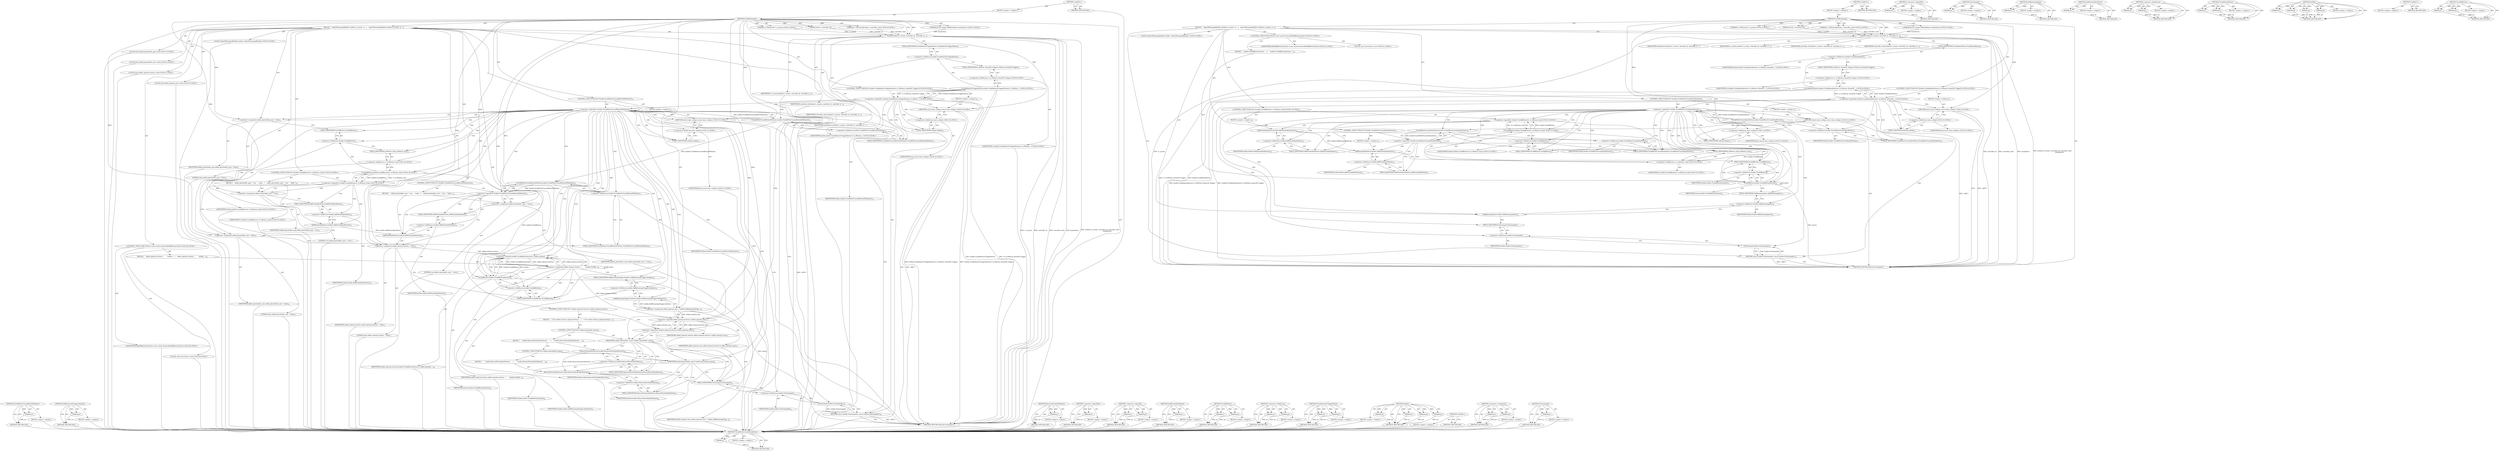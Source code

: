 digraph "GetGamepad" {
vulnerable_138 [label=<(METHOD,TryAddNextUnusedAxesButton)>];
vulnerable_139 [label=<(PARAM,p1)>];
vulnerable_140 [label=<(BLOCK,&lt;empty&gt;,&lt;empty&gt;)>];
vulnerable_141 [label=<(METHOD_RETURN,ANY)>];
vulnerable_6 [label=<(METHOD,&lt;global&gt;)<SUB>1</SUB>>];
vulnerable_7 [label=<(BLOCK,&lt;empty&gt;,&lt;empty&gt;)<SUB>1</SUB>>];
vulnerable_8 [label=<(METHOD,GetXRGamepad)<SUB>1</SUB>>];
vulnerable_9 [label="<(PARAM,vr::IVRSystem* vr_system)<SUB>2</SUB>>"];
vulnerable_10 [label=<(PARAM,uint32_t controller_id)<SUB>3</SUB>>];
vulnerable_11 [label="<(PARAM,vr::VRControllerState_t controller_state)<SUB>4</SUB>>"];
vulnerable_12 [label="<(PARAM,device::mojom::XRHandedness handedness)<SUB>5</SUB>>"];
vulnerable_13 [label=<(BLOCK,{
   OpenVRGamepadBuilder builder(vr_system, co...,{
   OpenVRGamepadBuilder builder(vr_system, co...)<SUB>5</SUB>>];
vulnerable_14 [label="<(LOCAL,OpenVRGamepadBuilder builder: OpenVRGamepadBuilder)<SUB>6</SUB>>"];
vulnerable_15 [label=<(builder,builder(vr_system, controller_id, controller_st...)<SUB>6</SUB>>];
vulnerable_16 [label=<(IDENTIFIER,vr_system,builder(vr_system, controller_id, controller_st...)<SUB>6</SUB>>];
vulnerable_17 [label=<(IDENTIFIER,controller_id,builder(vr_system, controller_id, controller_st...)<SUB>6</SUB>>];
vulnerable_18 [label=<(IDENTIFIER,controller_state,builder(vr_system, controller_id, controller_st...)<SUB>6</SUB>>];
vulnerable_19 [label=<(IDENTIFIER,handedness,builder(vr_system, controller_id, controller_st...)<SUB>7</SUB>>];
vulnerable_20 [label="<(CONTROL_STRUCTURE,IF,if (!builder.TryAddAxesButton(vr::k_EButton_SteamVR_Trigger)))<SUB>9</SUB>>"];
vulnerable_21 [label="<(&lt;operator&gt;.logicalNot,!builder.TryAddAxesButton(vr::k_EButton_SteamVR...)<SUB>9</SUB>>"];
vulnerable_22 [label="<(TryAddAxesButton,builder.TryAddAxesButton(vr::k_EButton_SteamVR_...)<SUB>9</SUB>>"];
vulnerable_23 [label=<(&lt;operator&gt;.fieldAccess,builder.TryAddAxesButton)<SUB>9</SUB>>];
vulnerable_24 [label="<(IDENTIFIER,builder,builder.TryAddAxesButton(vr::k_EButton_SteamVR_...)<SUB>9</SUB>>"];
vulnerable_25 [label=<(FIELD_IDENTIFIER,TryAddAxesButton,TryAddAxesButton)<SUB>9</SUB>>];
vulnerable_26 [label="<(&lt;operator&gt;.fieldAccess,vr::k_EButton_SteamVR_Trigger)<SUB>9</SUB>>"];
vulnerable_27 [label="<(IDENTIFIER,vr,builder.TryAddAxesButton(vr::k_EButton_SteamVR_...)<SUB>9</SUB>>"];
vulnerable_28 [label=<(FIELD_IDENTIFIER,k_EButton_SteamVR_Trigger,k_EButton_SteamVR_Trigger)<SUB>9</SUB>>];
vulnerable_29 [label=<(BLOCK,&lt;empty&gt;,&lt;empty&gt;)<SUB>10</SUB>>];
vulnerable_30 [label="<(RETURN,return base::nullopt;,return base::nullopt;)<SUB>10</SUB>>"];
vulnerable_31 [label="<(&lt;operator&gt;.fieldAccess,base::nullopt)<SUB>10</SUB>>"];
vulnerable_32 [label="<(IDENTIFIER,base,return base::nullopt;)<SUB>10</SUB>>"];
vulnerable_33 [label=<(FIELD_IDENTIFIER,nullopt,nullopt)<SUB>10</SUB>>];
vulnerable_34 [label=<(CONTROL_STRUCTURE,IF,if (!builder.TryAddNextUnusedAxesButton()))<SUB>12</SUB>>];
vulnerable_35 [label=<(&lt;operator&gt;.logicalNot,!builder.TryAddNextUnusedAxesButton())<SUB>12</SUB>>];
vulnerable_36 [label=<(TryAddNextUnusedAxesButton,builder.TryAddNextUnusedAxesButton())<SUB>12</SUB>>];
vulnerable_37 [label=<(&lt;operator&gt;.fieldAccess,builder.TryAddNextUnusedAxesButton)<SUB>12</SUB>>];
vulnerable_38 [label=<(IDENTIFIER,builder,builder.TryAddNextUnusedAxesButton())<SUB>12</SUB>>];
vulnerable_39 [label=<(FIELD_IDENTIFIER,TryAddNextUnusedAxesButton,TryAddNextUnusedAxesButton)<SUB>12</SUB>>];
vulnerable_40 [label=<(BLOCK,&lt;empty&gt;,&lt;empty&gt;)<SUB>13</SUB>>];
vulnerable_41 [label="<(RETURN,return base::nullopt;,return base::nullopt;)<SUB>13</SUB>>"];
vulnerable_42 [label="<(&lt;operator&gt;.fieldAccess,base::nullopt)<SUB>13</SUB>>"];
vulnerable_43 [label="<(IDENTIFIER,base,return base::nullopt;)<SUB>13</SUB>>"];
vulnerable_44 [label=<(FIELD_IDENTIFIER,nullopt,nullopt)<SUB>13</SUB>>];
vulnerable_45 [label="<(CONTROL_STRUCTURE,IF,if (!builder.TryAddButton(vr::k_EButton_Grip)))<SUB>15</SUB>>"];
vulnerable_46 [label="<(&lt;operator&gt;.logicalNot,!builder.TryAddButton(vr::k_EButton_Grip))<SUB>15</SUB>>"];
vulnerable_47 [label="<(TryAddButton,builder.TryAddButton(vr::k_EButton_Grip))<SUB>15</SUB>>"];
vulnerable_48 [label=<(&lt;operator&gt;.fieldAccess,builder.TryAddButton)<SUB>15</SUB>>];
vulnerable_49 [label="<(IDENTIFIER,builder,builder.TryAddButton(vr::k_EButton_Grip))<SUB>15</SUB>>"];
vulnerable_50 [label=<(FIELD_IDENTIFIER,TryAddButton,TryAddButton)<SUB>15</SUB>>];
vulnerable_51 [label="<(&lt;operator&gt;.fieldAccess,vr::k_EButton_Grip)<SUB>15</SUB>>"];
vulnerable_52 [label="<(IDENTIFIER,vr,builder.TryAddButton(vr::k_EButton_Grip))<SUB>15</SUB>>"];
vulnerable_53 [label=<(FIELD_IDENTIFIER,k_EButton_Grip,k_EButton_Grip)<SUB>15</SUB>>];
vulnerable_54 [label=<(BLOCK,&lt;empty&gt;,&lt;empty&gt;)<SUB>16</SUB>>];
vulnerable_55 [label=<(AddPlaceholderButton,builder.AddPlaceholderButton())<SUB>16</SUB>>];
vulnerable_56 [label=<(&lt;operator&gt;.fieldAccess,builder.AddPlaceholderButton)<SUB>16</SUB>>];
vulnerable_57 [label=<(IDENTIFIER,builder,builder.AddPlaceholderButton())<SUB>16</SUB>>];
vulnerable_58 [label=<(FIELD_IDENTIFIER,AddPlaceholderButton,AddPlaceholderButton)<SUB>16</SUB>>];
vulnerable_59 [label=<(CONTROL_STRUCTURE,IF,if (!builder.TryAddNextUnusedAxesButton()))<SUB>18</SUB>>];
vulnerable_60 [label=<(&lt;operator&gt;.logicalNot,!builder.TryAddNextUnusedAxesButton())<SUB>18</SUB>>];
vulnerable_61 [label=<(TryAddNextUnusedAxesButton,builder.TryAddNextUnusedAxesButton())<SUB>18</SUB>>];
vulnerable_62 [label=<(&lt;operator&gt;.fieldAccess,builder.TryAddNextUnusedAxesButton)<SUB>18</SUB>>];
vulnerable_63 [label=<(IDENTIFIER,builder,builder.TryAddNextUnusedAxesButton())<SUB>18</SUB>>];
vulnerable_64 [label=<(FIELD_IDENTIFIER,TryAddNextUnusedAxesButton,TryAddNextUnusedAxesButton)<SUB>18</SUB>>];
vulnerable_65 [label=<(BLOCK,&lt;empty&gt;,&lt;empty&gt;)<SUB>19</SUB>>];
vulnerable_66 [label=<(AddPlaceholderButton,builder.AddPlaceholderButton())<SUB>19</SUB>>];
vulnerable_67 [label=<(&lt;operator&gt;.fieldAccess,builder.AddPlaceholderButton)<SUB>19</SUB>>];
vulnerable_68 [label=<(IDENTIFIER,builder,builder.AddPlaceholderButton())<SUB>19</SUB>>];
vulnerable_69 [label=<(FIELD_IDENTIFIER,AddPlaceholderButton,AddPlaceholderButton)<SUB>19</SUB>>];
vulnerable_70 [label="<(CONTROL_STRUCTURE,FOR,for (const auto&amp; button:kWebXRButtonOrder))<SUB>21</SUB>>"];
vulnerable_71 [label="<(IDENTIFIER,kWebXRButtonOrder,for (const auto&amp; button:kWebXRButtonOrder))<SUB>21</SUB>>"];
vulnerable_72 [label="<(LOCAL,const auto button: auto)<SUB>21</SUB>>"];
vulnerable_73 [label=<(BLOCK,{
    builder.TryAddButton(button);
   },{
    builder.TryAddButton(button);
   })<SUB>21</SUB>>];
vulnerable_74 [label=<(TryAddButton,builder.TryAddButton(button))<SUB>22</SUB>>];
vulnerable_75 [label=<(&lt;operator&gt;.fieldAccess,builder.TryAddButton)<SUB>22</SUB>>];
vulnerable_76 [label=<(IDENTIFIER,builder,builder.TryAddButton(button))<SUB>22</SUB>>];
vulnerable_77 [label=<(FIELD_IDENTIFIER,TryAddButton,TryAddButton)<SUB>22</SUB>>];
vulnerable_78 [label=<(IDENTIFIER,button,builder.TryAddButton(button))<SUB>22</SUB>>];
vulnerable_79 [label=<(AddRemainingAxes,builder.AddRemainingAxes())<SUB>25</SUB>>];
vulnerable_80 [label=<(&lt;operator&gt;.fieldAccess,builder.AddRemainingAxes)<SUB>25</SUB>>];
vulnerable_81 [label=<(IDENTIFIER,builder,builder.AddRemainingAxes())<SUB>25</SUB>>];
vulnerable_82 [label=<(FIELD_IDENTIFIER,AddRemainingAxes,AddRemainingAxes)<SUB>25</SUB>>];
vulnerable_83 [label=<(RETURN,return builder.GetGamepad();,return builder.GetGamepad();)<SUB>27</SUB>>];
vulnerable_84 [label=<(GetGamepad,builder.GetGamepad())<SUB>27</SUB>>];
vulnerable_85 [label=<(&lt;operator&gt;.fieldAccess,builder.GetGamepad)<SUB>27</SUB>>];
vulnerable_86 [label=<(IDENTIFIER,builder,builder.GetGamepad())<SUB>27</SUB>>];
vulnerable_87 [label=<(FIELD_IDENTIFIER,GetGamepad,GetGamepad)<SUB>27</SUB>>];
vulnerable_88 [label=<(METHOD_RETURN,Optional&lt;Gamepad&gt;)<SUB>1</SUB>>];
vulnerable_90 [label=<(METHOD_RETURN,ANY)<SUB>1</SUB>>];
vulnerable_124 [label=<(METHOD,&lt;operator&gt;.logicalNot)>];
vulnerable_125 [label=<(PARAM,p1)>];
vulnerable_126 [label=<(BLOCK,&lt;empty&gt;,&lt;empty&gt;)>];
vulnerable_127 [label=<(METHOD_RETURN,ANY)>];
vulnerable_155 [label=<(METHOD,GetGamepad)>];
vulnerable_156 [label=<(PARAM,p1)>];
vulnerable_157 [label=<(BLOCK,&lt;empty&gt;,&lt;empty&gt;)>];
vulnerable_158 [label=<(METHOD_RETURN,ANY)>];
vulnerable_151 [label=<(METHOD,AddRemainingAxes)>];
vulnerable_152 [label=<(PARAM,p1)>];
vulnerable_153 [label=<(BLOCK,&lt;empty&gt;,&lt;empty&gt;)>];
vulnerable_154 [label=<(METHOD_RETURN,ANY)>];
vulnerable_147 [label=<(METHOD,AddPlaceholderButton)>];
vulnerable_148 [label=<(PARAM,p1)>];
vulnerable_149 [label=<(BLOCK,&lt;empty&gt;,&lt;empty&gt;)>];
vulnerable_150 [label=<(METHOD_RETURN,ANY)>];
vulnerable_133 [label=<(METHOD,&lt;operator&gt;.fieldAccess)>];
vulnerable_134 [label=<(PARAM,p1)>];
vulnerable_135 [label=<(PARAM,p2)>];
vulnerable_136 [label=<(BLOCK,&lt;empty&gt;,&lt;empty&gt;)>];
vulnerable_137 [label=<(METHOD_RETURN,ANY)>];
vulnerable_128 [label=<(METHOD,TryAddAxesButton)>];
vulnerable_129 [label=<(PARAM,p1)>];
vulnerable_130 [label=<(PARAM,p2)>];
vulnerable_131 [label=<(BLOCK,&lt;empty&gt;,&lt;empty&gt;)>];
vulnerable_132 [label=<(METHOD_RETURN,ANY)>];
vulnerable_117 [label=<(METHOD,builder)>];
vulnerable_118 [label=<(PARAM,p1)>];
vulnerable_119 [label=<(PARAM,p2)>];
vulnerable_120 [label=<(PARAM,p3)>];
vulnerable_121 [label=<(PARAM,p4)>];
vulnerable_122 [label=<(BLOCK,&lt;empty&gt;,&lt;empty&gt;)>];
vulnerable_123 [label=<(METHOD_RETURN,ANY)>];
vulnerable_111 [label=<(METHOD,&lt;global&gt;)<SUB>1</SUB>>];
vulnerable_112 [label=<(BLOCK,&lt;empty&gt;,&lt;empty&gt;)>];
vulnerable_113 [label=<(METHOD_RETURN,ANY)>];
vulnerable_142 [label=<(METHOD,TryAddButton)>];
vulnerable_143 [label=<(PARAM,p1)>];
vulnerable_144 [label=<(PARAM,p2)>];
vulnerable_145 [label=<(BLOCK,&lt;empty&gt;,&lt;empty&gt;)>];
vulnerable_146 [label=<(METHOD_RETURN,ANY)>];
fixed_185 [label=<(METHOD,TryAddNextUnusedButtonWithAxes)>];
fixed_186 [label=<(PARAM,p1)>];
fixed_187 [label=<(BLOCK,&lt;empty&gt;,&lt;empty&gt;)>];
fixed_188 [label=<(METHOD_RETURN,ANY)>];
fixed_208 [label=<(METHOD,AddRemainingTriggersAndAxes)>];
fixed_209 [label=<(PARAM,p1)>];
fixed_210 [label=<(BLOCK,&lt;empty&gt;,&lt;empty&gt;)>];
fixed_211 [label=<(METHOD_RETURN,ANY)>];
fixed_6 [label=<(METHOD,&lt;global&gt;)<SUB>1</SUB>>];
fixed_7 [label=<(BLOCK,&lt;empty&gt;,&lt;empty&gt;)<SUB>1</SUB>>];
fixed_8 [label=<(METHOD,GetXRGamepad)<SUB>1</SUB>>];
fixed_9 [label="<(PARAM,vr::IVRSystem* vr_system)<SUB>2</SUB>>"];
fixed_10 [label=<(PARAM,uint32_t controller_id)<SUB>3</SUB>>];
fixed_11 [label="<(PARAM,vr::VRControllerState_t controller_state)<SUB>4</SUB>>"];
fixed_12 [label="<(PARAM,device::mojom::XRHandedness handedness)<SUB>5</SUB>>"];
fixed_13 [label=<(BLOCK,{
   OpenVRGamepadBuilder builder(vr_system, co...,{
   OpenVRGamepadBuilder builder(vr_system, co...)<SUB>5</SUB>>];
fixed_14 [label="<(LOCAL,OpenVRGamepadBuilder builder: OpenVRGamepadBuilder)<SUB>6</SUB>>"];
fixed_15 [label=<(builder,builder(vr_system, controller_id, controller_st...)<SUB>6</SUB>>];
fixed_16 [label=<(IDENTIFIER,vr_system,builder(vr_system, controller_id, controller_st...)<SUB>6</SUB>>];
fixed_17 [label=<(IDENTIFIER,controller_id,builder(vr_system, controller_id, controller_st...)<SUB>6</SUB>>];
fixed_18 [label=<(IDENTIFIER,controller_state,builder(vr_system, controller_id, controller_st...)<SUB>6</SUB>>];
fixed_19 [label=<(IDENTIFIER,handedness,builder(vr_system, controller_id, controller_st...)<SUB>7</SUB>>];
fixed_20 [label="<(CONTROL_STRUCTURE,IF,if (!builder.TryAddAxesOrTriggerButton(vr::k_EButton_SteamVR_Trigger)))<SUB>9</SUB>>"];
fixed_21 [label="<(&lt;operator&gt;.logicalNot,!builder.TryAddAxesOrTriggerButton(vr::k_EButto...)<SUB>9</SUB>>"];
fixed_22 [label="<(TryAddAxesOrTriggerButton,builder.TryAddAxesOrTriggerButton(vr::k_EButton...)<SUB>9</SUB>>"];
fixed_23 [label=<(&lt;operator&gt;.fieldAccess,builder.TryAddAxesOrTriggerButton)<SUB>9</SUB>>];
fixed_24 [label="<(IDENTIFIER,builder,builder.TryAddAxesOrTriggerButton(vr::k_EButton...)<SUB>9</SUB>>"];
fixed_25 [label=<(FIELD_IDENTIFIER,TryAddAxesOrTriggerButton,TryAddAxesOrTriggerButton)<SUB>9</SUB>>];
fixed_26 [label="<(&lt;operator&gt;.fieldAccess,vr::k_EButton_SteamVR_Trigger)<SUB>9</SUB>>"];
fixed_27 [label="<(IDENTIFIER,vr,builder.TryAddAxesOrTriggerButton(vr::k_EButton...)<SUB>9</SUB>>"];
fixed_28 [label=<(FIELD_IDENTIFIER,k_EButton_SteamVR_Trigger,k_EButton_SteamVR_Trigger)<SUB>9</SUB>>];
fixed_29 [label=<(BLOCK,&lt;empty&gt;,&lt;empty&gt;)<SUB>10</SUB>>];
fixed_30 [label="<(RETURN,return base::nullopt;,return base::nullopt;)<SUB>10</SUB>>"];
fixed_31 [label="<(&lt;operator&gt;.fieldAccess,base::nullopt)<SUB>10</SUB>>"];
fixed_32 [label="<(IDENTIFIER,base,return base::nullopt;)<SUB>10</SUB>>"];
fixed_33 [label=<(FIELD_IDENTIFIER,nullopt,nullopt)<SUB>10</SUB>>];
fixed_34 [label=<(CONTROL_STRUCTURE,IF,if (!builder.TryAddNextUnusedButtonWithAxes()))<SUB>12</SUB>>];
fixed_35 [label=<(&lt;operator&gt;.logicalNot,!builder.TryAddNextUnusedButtonWithAxes())<SUB>12</SUB>>];
fixed_36 [label=<(TryAddNextUnusedButtonWithAxes,builder.TryAddNextUnusedButtonWithAxes())<SUB>12</SUB>>];
fixed_37 [label=<(&lt;operator&gt;.fieldAccess,builder.TryAddNextUnusedButtonWithAxes)<SUB>12</SUB>>];
fixed_38 [label=<(IDENTIFIER,builder,builder.TryAddNextUnusedButtonWithAxes())<SUB>12</SUB>>];
fixed_39 [label=<(FIELD_IDENTIFIER,TryAddNextUnusedButtonWithAxes,TryAddNextUnusedButtonWithAxes)<SUB>12</SUB>>];
fixed_40 [label=<(BLOCK,&lt;empty&gt;,&lt;empty&gt;)<SUB>13</SUB>>];
fixed_41 [label="<(RETURN,return base::nullopt;,return base::nullopt;)<SUB>13</SUB>>"];
fixed_42 [label="<(&lt;operator&gt;.fieldAccess,base::nullopt)<SUB>13</SUB>>"];
fixed_43 [label="<(IDENTIFIER,base,return base::nullopt;)<SUB>13</SUB>>"];
fixed_44 [label=<(FIELD_IDENTIFIER,nullopt,nullopt)<SUB>13</SUB>>];
fixed_45 [label="<(LOCAL,bool added_placeholder_grip: bool)<SUB>15</SUB>>"];
fixed_46 [label=<(&lt;operator&gt;.assignment,added_placeholder_grip = false)<SUB>15</SUB>>];
fixed_47 [label=<(IDENTIFIER,added_placeholder_grip,added_placeholder_grip = false)<SUB>15</SUB>>];
fixed_48 [label=<(LITERAL,false,added_placeholder_grip = false)<SUB>15</SUB>>];
fixed_49 [label="<(CONTROL_STRUCTURE,IF,if (!builder.TryAddButton(vr::k_EButton_Grip)))<SUB>16</SUB>>"];
fixed_50 [label="<(&lt;operator&gt;.logicalNot,!builder.TryAddButton(vr::k_EButton_Grip))<SUB>16</SUB>>"];
fixed_51 [label="<(TryAddButton,builder.TryAddButton(vr::k_EButton_Grip))<SUB>16</SUB>>"];
fixed_52 [label=<(&lt;operator&gt;.fieldAccess,builder.TryAddButton)<SUB>16</SUB>>];
fixed_53 [label="<(IDENTIFIER,builder,builder.TryAddButton(vr::k_EButton_Grip))<SUB>16</SUB>>"];
fixed_54 [label=<(FIELD_IDENTIFIER,TryAddButton,TryAddButton)<SUB>16</SUB>>];
fixed_55 [label="<(&lt;operator&gt;.fieldAccess,vr::k_EButton_Grip)<SUB>16</SUB>>"];
fixed_56 [label="<(IDENTIFIER,vr,builder.TryAddButton(vr::k_EButton_Grip))<SUB>16</SUB>>"];
fixed_57 [label=<(FIELD_IDENTIFIER,k_EButton_Grip,k_EButton_Grip)<SUB>16</SUB>>];
fixed_58 [label=<(BLOCK,{
    added_placeholder_grip = true;
     build...,{
    added_placeholder_grip = true;
     build...)<SUB>16</SUB>>];
fixed_59 [label=<(&lt;operator&gt;.assignment,added_placeholder_grip = true)<SUB>17</SUB>>];
fixed_60 [label=<(IDENTIFIER,added_placeholder_grip,added_placeholder_grip = true)<SUB>17</SUB>>];
fixed_61 [label=<(LITERAL,true,added_placeholder_grip = true)<SUB>17</SUB>>];
fixed_62 [label=<(AddPlaceholderButton,builder.AddPlaceholderButton())<SUB>18</SUB>>];
fixed_63 [label=<(&lt;operator&gt;.fieldAccess,builder.AddPlaceholderButton)<SUB>18</SUB>>];
fixed_64 [label=<(IDENTIFIER,builder,builder.AddPlaceholderButton())<SUB>18</SUB>>];
fixed_65 [label=<(FIELD_IDENTIFIER,AddPlaceholderButton,AddPlaceholderButton)<SUB>18</SUB>>];
fixed_66 [label="<(LOCAL,bool added_placeholder_axes: bool)<SUB>21</SUB>>"];
fixed_67 [label=<(&lt;operator&gt;.assignment,added_placeholder_axes = false)<SUB>21</SUB>>];
fixed_68 [label=<(IDENTIFIER,added_placeholder_axes,added_placeholder_axes = false)<SUB>21</SUB>>];
fixed_69 [label=<(LITERAL,false,added_placeholder_axes = false)<SUB>21</SUB>>];
fixed_70 [label=<(CONTROL_STRUCTURE,IF,if (!builder.TryAddNextUnusedButtonWithAxes()))<SUB>22</SUB>>];
fixed_71 [label=<(&lt;operator&gt;.logicalNot,!builder.TryAddNextUnusedButtonWithAxes())<SUB>22</SUB>>];
fixed_72 [label=<(TryAddNextUnusedButtonWithAxes,builder.TryAddNextUnusedButtonWithAxes())<SUB>22</SUB>>];
fixed_73 [label=<(&lt;operator&gt;.fieldAccess,builder.TryAddNextUnusedButtonWithAxes)<SUB>22</SUB>>];
fixed_74 [label=<(IDENTIFIER,builder,builder.TryAddNextUnusedButtonWithAxes())<SUB>22</SUB>>];
fixed_75 [label=<(FIELD_IDENTIFIER,TryAddNextUnusedButtonWithAxes,TryAddNextUnusedButtonWithAxes)<SUB>22</SUB>>];
fixed_76 [label=<(BLOCK,{
    added_placeholder_axes = true;
     build...,{
    added_placeholder_axes = true;
     build...)<SUB>22</SUB>>];
fixed_77 [label=<(&lt;operator&gt;.assignment,added_placeholder_axes = true)<SUB>23</SUB>>];
fixed_78 [label=<(IDENTIFIER,added_placeholder_axes,added_placeholder_axes = true)<SUB>23</SUB>>];
fixed_79 [label=<(LITERAL,true,added_placeholder_axes = true)<SUB>23</SUB>>];
fixed_80 [label=<(AddPlaceholderButton,builder.AddPlaceholderButton())<SUB>24</SUB>>];
fixed_81 [label=<(&lt;operator&gt;.fieldAccess,builder.AddPlaceholderButton)<SUB>24</SUB>>];
fixed_82 [label=<(IDENTIFIER,builder,builder.AddPlaceholderButton())<SUB>24</SUB>>];
fixed_83 [label=<(FIELD_IDENTIFIER,AddPlaceholderButton,AddPlaceholderButton)<SUB>24</SUB>>];
fixed_84 [label="<(LOCAL,bool added_optional_buttons: bool)<SUB>27</SUB>>"];
fixed_85 [label=<(&lt;operator&gt;.assignment,added_optional_buttons = false)<SUB>27</SUB>>];
fixed_86 [label=<(IDENTIFIER,added_optional_buttons,added_optional_buttons = false)<SUB>27</SUB>>];
fixed_87 [label=<(LITERAL,false,added_optional_buttons = false)<SUB>27</SUB>>];
fixed_88 [label="<(CONTROL_STRUCTURE,FOR,for (const auto&amp; button:kWebXRButtonOrder))<SUB>28</SUB>>"];
fixed_89 [label="<(IDENTIFIER,kWebXRButtonOrder,for (const auto&amp; button:kWebXRButtonOrder))<SUB>28</SUB>>"];
fixed_90 [label="<(LOCAL,const auto button: auto)<SUB>28</SUB>>"];
fixed_91 [label=<(BLOCK,{
    added_optional_buttons =
        builder....,{
    added_optional_buttons =
        builder....)<SUB>28</SUB>>];
fixed_92 [label=<(&lt;operator&gt;.assignment,added_optional_buttons =
        builder.TryAdd...)<SUB>29</SUB>>];
fixed_93 [label=<(IDENTIFIER,added_optional_buttons,added_optional_buttons =
        builder.TryAdd...)<SUB>29</SUB>>];
fixed_94 [label=<(&lt;operator&gt;.logicalOr,builder.TryAddButton(button) || added_optional_...)<SUB>30</SUB>>];
fixed_95 [label=<(TryAddButton,builder.TryAddButton(button))<SUB>30</SUB>>];
fixed_96 [label=<(&lt;operator&gt;.fieldAccess,builder.TryAddButton)<SUB>30</SUB>>];
fixed_97 [label=<(IDENTIFIER,builder,builder.TryAddButton(button))<SUB>30</SUB>>];
fixed_98 [label=<(FIELD_IDENTIFIER,TryAddButton,TryAddButton)<SUB>30</SUB>>];
fixed_99 [label=<(IDENTIFIER,button,builder.TryAddButton(button))<SUB>30</SUB>>];
fixed_100 [label=<(IDENTIFIER,added_optional_buttons,builder.TryAddButton(button) || added_optional_...)<SUB>30</SUB>>];
fixed_101 [label="<(LOCAL,bool added_optional_axes: bool)<SUB>33</SUB>>"];
fixed_102 [label=<(&lt;operator&gt;.assignment,added_optional_axes = builder.AddRemainingTrigg...)<SUB>33</SUB>>];
fixed_103 [label=<(IDENTIFIER,added_optional_axes,added_optional_axes = builder.AddRemainingTrigg...)<SUB>33</SUB>>];
fixed_104 [label=<(AddRemainingTriggersAndAxes,builder.AddRemainingTriggersAndAxes())<SUB>33</SUB>>];
fixed_105 [label=<(&lt;operator&gt;.fieldAccess,builder.AddRemainingTriggersAndAxes)<SUB>33</SUB>>];
fixed_106 [label=<(IDENTIFIER,builder,builder.AddRemainingTriggersAndAxes())<SUB>33</SUB>>];
fixed_107 [label=<(FIELD_IDENTIFIER,AddRemainingTriggersAndAxes,AddRemainingTriggersAndAxes)<SUB>33</SUB>>];
fixed_108 [label=<(CONTROL_STRUCTURE,IF,if (!(added_optional_buttons || added_optional_axes)))<SUB>37</SUB>>];
fixed_109 [label=<(&lt;operator&gt;.logicalNot,!(added_optional_buttons || added_optional_axes))<SUB>37</SUB>>];
fixed_110 [label=<(&lt;operator&gt;.logicalOr,added_optional_buttons || added_optional_axes)<SUB>37</SUB>>];
fixed_111 [label=<(IDENTIFIER,added_optional_buttons,added_optional_buttons || added_optional_axes)<SUB>37</SUB>>];
fixed_112 [label=<(IDENTIFIER,added_optional_axes,added_optional_buttons || added_optional_axes)<SUB>37</SUB>>];
fixed_113 [label=<(BLOCK,{
    // If we didn't add any optional buttons,...,{
    // If we didn't add any optional buttons,...)<SUB>37</SUB>>];
fixed_114 [label=<(CONTROL_STRUCTURE,IF,if (added_placeholder_axes))<SUB>43</SUB>>];
fixed_115 [label=<(IDENTIFIER,added_placeholder_axes,if (added_placeholder_axes))<SUB>43</SUB>>];
fixed_116 [label=<(BLOCK,{
      builder.RemovePlaceholderButton();

   ...,{
      builder.RemovePlaceholderButton();

   ...)<SUB>43</SUB>>];
fixed_117 [label=<(RemovePlaceholderButton,builder.RemovePlaceholderButton())<SUB>44</SUB>>];
fixed_118 [label=<(&lt;operator&gt;.fieldAccess,builder.RemovePlaceholderButton)<SUB>44</SUB>>];
fixed_119 [label=<(IDENTIFIER,builder,builder.RemovePlaceholderButton())<SUB>44</SUB>>];
fixed_120 [label=<(FIELD_IDENTIFIER,RemovePlaceholderButton,RemovePlaceholderButton)<SUB>44</SUB>>];
fixed_121 [label=<(CONTROL_STRUCTURE,IF,if (added_placeholder_grip))<SUB>48</SUB>>];
fixed_122 [label=<(IDENTIFIER,added_placeholder_grip,if (added_placeholder_grip))<SUB>48</SUB>>];
fixed_123 [label=<(BLOCK,{
        builder.RemovePlaceholderButton();
  ...,{
        builder.RemovePlaceholderButton();
  ...)<SUB>48</SUB>>];
fixed_124 [label=<(RemovePlaceholderButton,builder.RemovePlaceholderButton())<SUB>49</SUB>>];
fixed_125 [label=<(&lt;operator&gt;.fieldAccess,builder.RemovePlaceholderButton)<SUB>49</SUB>>];
fixed_126 [label=<(IDENTIFIER,builder,builder.RemovePlaceholderButton())<SUB>49</SUB>>];
fixed_127 [label=<(FIELD_IDENTIFIER,RemovePlaceholderButton,RemovePlaceholderButton)<SUB>49</SUB>>];
fixed_128 [label=<(RETURN,return builder.GetGamepad();,return builder.GetGamepad();)<SUB>54</SUB>>];
fixed_129 [label=<(GetGamepad,builder.GetGamepad())<SUB>54</SUB>>];
fixed_130 [label=<(&lt;operator&gt;.fieldAccess,builder.GetGamepad)<SUB>54</SUB>>];
fixed_131 [label=<(IDENTIFIER,builder,builder.GetGamepad())<SUB>54</SUB>>];
fixed_132 [label=<(FIELD_IDENTIFIER,GetGamepad,GetGamepad)<SUB>54</SUB>>];
fixed_133 [label=<(METHOD_RETURN,Optional&lt;Gamepad&gt;)<SUB>1</SUB>>];
fixed_135 [label=<(METHOD_RETURN,ANY)<SUB>1</SUB>>];
fixed_212 [label=<(METHOD,RemovePlaceholderButton)>];
fixed_213 [label=<(PARAM,p1)>];
fixed_214 [label=<(BLOCK,&lt;empty&gt;,&lt;empty&gt;)>];
fixed_215 [label=<(METHOD_RETURN,ANY)>];
fixed_171 [label=<(METHOD,&lt;operator&gt;.logicalNot)>];
fixed_172 [label=<(PARAM,p1)>];
fixed_173 [label=<(BLOCK,&lt;empty&gt;,&lt;empty&gt;)>];
fixed_174 [label=<(METHOD_RETURN,ANY)>];
fixed_203 [label=<(METHOD,&lt;operator&gt;.logicalOr)>];
fixed_204 [label=<(PARAM,p1)>];
fixed_205 [label=<(PARAM,p2)>];
fixed_206 [label=<(BLOCK,&lt;empty&gt;,&lt;empty&gt;)>];
fixed_207 [label=<(METHOD_RETURN,ANY)>];
fixed_199 [label=<(METHOD,AddPlaceholderButton)>];
fixed_200 [label=<(PARAM,p1)>];
fixed_201 [label=<(BLOCK,&lt;empty&gt;,&lt;empty&gt;)>];
fixed_202 [label=<(METHOD_RETURN,ANY)>];
fixed_194 [label=<(METHOD,TryAddButton)>];
fixed_195 [label=<(PARAM,p1)>];
fixed_196 [label=<(PARAM,p2)>];
fixed_197 [label=<(BLOCK,&lt;empty&gt;,&lt;empty&gt;)>];
fixed_198 [label=<(METHOD_RETURN,ANY)>];
fixed_180 [label=<(METHOD,&lt;operator&gt;.fieldAccess)>];
fixed_181 [label=<(PARAM,p1)>];
fixed_182 [label=<(PARAM,p2)>];
fixed_183 [label=<(BLOCK,&lt;empty&gt;,&lt;empty&gt;)>];
fixed_184 [label=<(METHOD_RETURN,ANY)>];
fixed_175 [label=<(METHOD,TryAddAxesOrTriggerButton)>];
fixed_176 [label=<(PARAM,p1)>];
fixed_177 [label=<(PARAM,p2)>];
fixed_178 [label=<(BLOCK,&lt;empty&gt;,&lt;empty&gt;)>];
fixed_179 [label=<(METHOD_RETURN,ANY)>];
fixed_164 [label=<(METHOD,builder)>];
fixed_165 [label=<(PARAM,p1)>];
fixed_166 [label=<(PARAM,p2)>];
fixed_167 [label=<(PARAM,p3)>];
fixed_168 [label=<(PARAM,p4)>];
fixed_169 [label=<(BLOCK,&lt;empty&gt;,&lt;empty&gt;)>];
fixed_170 [label=<(METHOD_RETURN,ANY)>];
fixed_158 [label=<(METHOD,&lt;global&gt;)<SUB>1</SUB>>];
fixed_159 [label=<(BLOCK,&lt;empty&gt;,&lt;empty&gt;)>];
fixed_160 [label=<(METHOD_RETURN,ANY)>];
fixed_189 [label=<(METHOD,&lt;operator&gt;.assignment)>];
fixed_190 [label=<(PARAM,p1)>];
fixed_191 [label=<(PARAM,p2)>];
fixed_192 [label=<(BLOCK,&lt;empty&gt;,&lt;empty&gt;)>];
fixed_193 [label=<(METHOD_RETURN,ANY)>];
fixed_216 [label=<(METHOD,GetGamepad)>];
fixed_217 [label=<(PARAM,p1)>];
fixed_218 [label=<(BLOCK,&lt;empty&gt;,&lt;empty&gt;)>];
fixed_219 [label=<(METHOD_RETURN,ANY)>];
vulnerable_138 -> vulnerable_139  [key=0, label="AST: "];
vulnerable_138 -> vulnerable_139  [key=1, label="DDG: "];
vulnerable_138 -> vulnerable_140  [key=0, label="AST: "];
vulnerable_138 -> vulnerable_141  [key=0, label="AST: "];
vulnerable_138 -> vulnerable_141  [key=1, label="CFG: "];
vulnerable_139 -> vulnerable_141  [key=0, label="DDG: p1"];
vulnerable_6 -> vulnerable_7  [key=0, label="AST: "];
vulnerable_6 -> vulnerable_90  [key=0, label="AST: "];
vulnerable_6 -> vulnerable_90  [key=1, label="CFG: "];
vulnerable_7 -> vulnerable_8  [key=0, label="AST: "];
vulnerable_8 -> vulnerable_9  [key=0, label="AST: "];
vulnerable_8 -> vulnerable_9  [key=1, label="DDG: "];
vulnerable_8 -> vulnerable_10  [key=0, label="AST: "];
vulnerable_8 -> vulnerable_10  [key=1, label="DDG: "];
vulnerable_8 -> vulnerable_11  [key=0, label="AST: "];
vulnerable_8 -> vulnerable_11  [key=1, label="DDG: "];
vulnerable_8 -> vulnerable_12  [key=0, label="AST: "];
vulnerable_8 -> vulnerable_12  [key=1, label="DDG: "];
vulnerable_8 -> vulnerable_13  [key=0, label="AST: "];
vulnerable_8 -> vulnerable_88  [key=0, label="AST: "];
vulnerable_8 -> vulnerable_15  [key=0, label="CFG: "];
vulnerable_8 -> vulnerable_15  [key=1, label="DDG: "];
vulnerable_8 -> vulnerable_30  [key=0, label="DDG: "];
vulnerable_8 -> vulnerable_41  [key=0, label="DDG: "];
vulnerable_8 -> vulnerable_74  [key=0, label="DDG: "];
vulnerable_9 -> vulnerable_15  [key=0, label="DDG: vr_system"];
vulnerable_10 -> vulnerable_15  [key=0, label="DDG: controller_id"];
vulnerable_11 -> vulnerable_15  [key=0, label="DDG: controller_state"];
vulnerable_12 -> vulnerable_15  [key=0, label="DDG: handedness"];
vulnerable_13 -> vulnerable_14  [key=0, label="AST: "];
vulnerable_13 -> vulnerable_15  [key=0, label="AST: "];
vulnerable_13 -> vulnerable_20  [key=0, label="AST: "];
vulnerable_13 -> vulnerable_34  [key=0, label="AST: "];
vulnerable_13 -> vulnerable_45  [key=0, label="AST: "];
vulnerable_13 -> vulnerable_59  [key=0, label="AST: "];
vulnerable_13 -> vulnerable_70  [key=0, label="AST: "];
vulnerable_13 -> vulnerable_79  [key=0, label="AST: "];
vulnerable_13 -> vulnerable_83  [key=0, label="AST: "];
vulnerable_15 -> vulnerable_16  [key=0, label="AST: "];
vulnerable_15 -> vulnerable_17  [key=0, label="AST: "];
vulnerable_15 -> vulnerable_18  [key=0, label="AST: "];
vulnerable_15 -> vulnerable_19  [key=0, label="AST: "];
vulnerable_15 -> vulnerable_25  [key=0, label="CFG: "];
vulnerable_15 -> vulnerable_88  [key=0, label="DDG: vr_system"];
vulnerable_15 -> vulnerable_88  [key=1, label="DDG: controller_id"];
vulnerable_15 -> vulnerable_88  [key=2, label="DDG: controller_state"];
vulnerable_15 -> vulnerable_88  [key=3, label="DDG: handedness"];
vulnerable_15 -> vulnerable_88  [key=4, label="DDG: builder(vr_system, controller_id, controller_state,
                                handedness)"];
vulnerable_20 -> vulnerable_21  [key=0, label="AST: "];
vulnerable_20 -> vulnerable_29  [key=0, label="AST: "];
vulnerable_21 -> vulnerable_22  [key=0, label="AST: "];
vulnerable_21 -> vulnerable_33  [key=0, label="CFG: "];
vulnerable_21 -> vulnerable_33  [key=1, label="CDG: "];
vulnerable_21 -> vulnerable_39  [key=0, label="CFG: "];
vulnerable_21 -> vulnerable_39  [key=1, label="CDG: "];
vulnerable_21 -> vulnerable_88  [key=0, label="DDG: builder.TryAddAxesButton(vr::k_EButton_SteamVR_Trigger)"];
vulnerable_21 -> vulnerable_88  [key=1, label="DDG: !builder.TryAddAxesButton(vr::k_EButton_SteamVR_Trigger)"];
vulnerable_21 -> vulnerable_30  [key=0, label="CDG: "];
vulnerable_21 -> vulnerable_37  [key=0, label="CDG: "];
vulnerable_21 -> vulnerable_35  [key=0, label="CDG: "];
vulnerable_21 -> vulnerable_36  [key=0, label="CDG: "];
vulnerable_21 -> vulnerable_31  [key=0, label="CDG: "];
vulnerable_22 -> vulnerable_23  [key=0, label="AST: "];
vulnerable_22 -> vulnerable_26  [key=0, label="AST: "];
vulnerable_22 -> vulnerable_21  [key=0, label="CFG: "];
vulnerable_22 -> vulnerable_21  [key=1, label="DDG: builder.TryAddAxesButton"];
vulnerable_22 -> vulnerable_21  [key=2, label="DDG: vr::k_EButton_SteamVR_Trigger"];
vulnerable_22 -> vulnerable_88  [key=0, label="DDG: builder.TryAddAxesButton"];
vulnerable_22 -> vulnerable_88  [key=1, label="DDG: vr::k_EButton_SteamVR_Trigger"];
vulnerable_23 -> vulnerable_24  [key=0, label="AST: "];
vulnerable_23 -> vulnerable_25  [key=0, label="AST: "];
vulnerable_23 -> vulnerable_28  [key=0, label="CFG: "];
vulnerable_25 -> vulnerable_23  [key=0, label="CFG: "];
vulnerable_26 -> vulnerable_27  [key=0, label="AST: "];
vulnerable_26 -> vulnerable_28  [key=0, label="AST: "];
vulnerable_26 -> vulnerable_22  [key=0, label="CFG: "];
vulnerable_28 -> vulnerable_26  [key=0, label="CFG: "];
vulnerable_29 -> vulnerable_30  [key=0, label="AST: "];
vulnerable_30 -> vulnerable_31  [key=0, label="AST: "];
vulnerable_30 -> vulnerable_88  [key=0, label="CFG: "];
vulnerable_30 -> vulnerable_88  [key=1, label="DDG: &lt;RET&gt;"];
vulnerable_31 -> vulnerable_32  [key=0, label="AST: "];
vulnerable_31 -> vulnerable_33  [key=0, label="AST: "];
vulnerable_31 -> vulnerable_30  [key=0, label="CFG: "];
vulnerable_33 -> vulnerable_31  [key=0, label="CFG: "];
vulnerable_34 -> vulnerable_35  [key=0, label="AST: "];
vulnerable_34 -> vulnerable_40  [key=0, label="AST: "];
vulnerable_35 -> vulnerable_36  [key=0, label="AST: "];
vulnerable_35 -> vulnerable_44  [key=0, label="CFG: "];
vulnerable_35 -> vulnerable_44  [key=1, label="CDG: "];
vulnerable_35 -> vulnerable_50  [key=0, label="CFG: "];
vulnerable_35 -> vulnerable_50  [key=1, label="CDG: "];
vulnerable_35 -> vulnerable_47  [key=0, label="CDG: "];
vulnerable_35 -> vulnerable_48  [key=0, label="CDG: "];
vulnerable_35 -> vulnerable_60  [key=0, label="CDG: "];
vulnerable_35 -> vulnerable_77  [key=0, label="CDG: "];
vulnerable_35 -> vulnerable_64  [key=0, label="CDG: "];
vulnerable_35 -> vulnerable_42  [key=0, label="CDG: "];
vulnerable_35 -> vulnerable_51  [key=0, label="CDG: "];
vulnerable_35 -> vulnerable_75  [key=0, label="CDG: "];
vulnerable_35 -> vulnerable_46  [key=0, label="CDG: "];
vulnerable_35 -> vulnerable_84  [key=0, label="CDG: "];
vulnerable_35 -> vulnerable_85  [key=0, label="CDG: "];
vulnerable_35 -> vulnerable_74  [key=0, label="CDG: "];
vulnerable_35 -> vulnerable_87  [key=0, label="CDG: "];
vulnerable_35 -> vulnerable_82  [key=0, label="CDG: "];
vulnerable_35 -> vulnerable_79  [key=0, label="CDG: "];
vulnerable_35 -> vulnerable_80  [key=0, label="CDG: "];
vulnerable_35 -> vulnerable_61  [key=0, label="CDG: "];
vulnerable_35 -> vulnerable_83  [key=0, label="CDG: "];
vulnerable_35 -> vulnerable_53  [key=0, label="CDG: "];
vulnerable_35 -> vulnerable_41  [key=0, label="CDG: "];
vulnerable_35 -> vulnerable_62  [key=0, label="CDG: "];
vulnerable_36 -> vulnerable_37  [key=0, label="AST: "];
vulnerable_36 -> vulnerable_35  [key=0, label="CFG: "];
vulnerable_36 -> vulnerable_35  [key=1, label="DDG: builder.TryAddNextUnusedAxesButton"];
vulnerable_36 -> vulnerable_61  [key=0, label="DDG: builder.TryAddNextUnusedAxesButton"];
vulnerable_37 -> vulnerable_38  [key=0, label="AST: "];
vulnerable_37 -> vulnerable_39  [key=0, label="AST: "];
vulnerable_37 -> vulnerable_36  [key=0, label="CFG: "];
vulnerable_39 -> vulnerable_37  [key=0, label="CFG: "];
vulnerable_40 -> vulnerable_41  [key=0, label="AST: "];
vulnerable_41 -> vulnerable_42  [key=0, label="AST: "];
vulnerable_41 -> vulnerable_88  [key=0, label="CFG: "];
vulnerable_41 -> vulnerable_88  [key=1, label="DDG: &lt;RET&gt;"];
vulnerable_42 -> vulnerable_43  [key=0, label="AST: "];
vulnerable_42 -> vulnerable_44  [key=0, label="AST: "];
vulnerable_42 -> vulnerable_41  [key=0, label="CFG: "];
vulnerable_44 -> vulnerable_42  [key=0, label="CFG: "];
vulnerable_45 -> vulnerable_46  [key=0, label="AST: "];
vulnerable_45 -> vulnerable_54  [key=0, label="AST: "];
vulnerable_46 -> vulnerable_47  [key=0, label="AST: "];
vulnerable_46 -> vulnerable_58  [key=0, label="CFG: "];
vulnerable_46 -> vulnerable_58  [key=1, label="CDG: "];
vulnerable_46 -> vulnerable_64  [key=0, label="CFG: "];
vulnerable_46 -> vulnerable_56  [key=0, label="CDG: "];
vulnerable_46 -> vulnerable_55  [key=0, label="CDG: "];
vulnerable_47 -> vulnerable_48  [key=0, label="AST: "];
vulnerable_47 -> vulnerable_51  [key=0, label="AST: "];
vulnerable_47 -> vulnerable_46  [key=0, label="CFG: "];
vulnerable_47 -> vulnerable_46  [key=1, label="DDG: builder.TryAddButton"];
vulnerable_47 -> vulnerable_46  [key=2, label="DDG: vr::k_EButton_Grip"];
vulnerable_47 -> vulnerable_74  [key=0, label="DDG: builder.TryAddButton"];
vulnerable_48 -> vulnerable_49  [key=0, label="AST: "];
vulnerable_48 -> vulnerable_50  [key=0, label="AST: "];
vulnerable_48 -> vulnerable_53  [key=0, label="CFG: "];
vulnerable_50 -> vulnerable_48  [key=0, label="CFG: "];
vulnerable_51 -> vulnerable_52  [key=0, label="AST: "];
vulnerable_51 -> vulnerable_53  [key=0, label="AST: "];
vulnerable_51 -> vulnerable_47  [key=0, label="CFG: "];
vulnerable_53 -> vulnerable_51  [key=0, label="CFG: "];
vulnerable_54 -> vulnerable_55  [key=0, label="AST: "];
vulnerable_55 -> vulnerable_56  [key=0, label="AST: "];
vulnerable_55 -> vulnerable_64  [key=0, label="CFG: "];
vulnerable_55 -> vulnerable_66  [key=0, label="DDG: builder.AddPlaceholderButton"];
vulnerable_56 -> vulnerable_57  [key=0, label="AST: "];
vulnerable_56 -> vulnerable_58  [key=0, label="AST: "];
vulnerable_56 -> vulnerable_55  [key=0, label="CFG: "];
vulnerable_58 -> vulnerable_56  [key=0, label="CFG: "];
vulnerable_59 -> vulnerable_60  [key=0, label="AST: "];
vulnerable_59 -> vulnerable_65  [key=0, label="AST: "];
vulnerable_60 -> vulnerable_61  [key=0, label="AST: "];
vulnerable_60 -> vulnerable_69  [key=0, label="CFG: "];
vulnerable_60 -> vulnerable_69  [key=1, label="CDG: "];
vulnerable_60 -> vulnerable_77  [key=0, label="CFG: "];
vulnerable_60 -> vulnerable_66  [key=0, label="CDG: "];
vulnerable_60 -> vulnerable_67  [key=0, label="CDG: "];
vulnerable_61 -> vulnerable_62  [key=0, label="AST: "];
vulnerable_61 -> vulnerable_60  [key=0, label="CFG: "];
vulnerable_61 -> vulnerable_60  [key=1, label="DDG: builder.TryAddNextUnusedAxesButton"];
vulnerable_62 -> vulnerable_63  [key=0, label="AST: "];
vulnerable_62 -> vulnerable_64  [key=0, label="AST: "];
vulnerable_62 -> vulnerable_61  [key=0, label="CFG: "];
vulnerable_64 -> vulnerable_62  [key=0, label="CFG: "];
vulnerable_65 -> vulnerable_66  [key=0, label="AST: "];
vulnerable_66 -> vulnerable_67  [key=0, label="AST: "];
vulnerable_66 -> vulnerable_77  [key=0, label="CFG: "];
vulnerable_67 -> vulnerable_68  [key=0, label="AST: "];
vulnerable_67 -> vulnerable_69  [key=0, label="AST: "];
vulnerable_67 -> vulnerable_66  [key=0, label="CFG: "];
vulnerable_69 -> vulnerable_67  [key=0, label="CFG: "];
vulnerable_70 -> vulnerable_71  [key=0, label="AST: "];
vulnerable_70 -> vulnerable_72  [key=0, label="AST: "];
vulnerable_70 -> vulnerable_73  [key=0, label="AST: "];
vulnerable_73 -> vulnerable_74  [key=0, label="AST: "];
vulnerable_74 -> vulnerable_75  [key=0, label="AST: "];
vulnerable_74 -> vulnerable_75  [key=1, label="CDG: "];
vulnerable_74 -> vulnerable_78  [key=0, label="AST: "];
vulnerable_74 -> vulnerable_77  [key=0, label="CFG: "];
vulnerable_74 -> vulnerable_77  [key=1, label="CDG: "];
vulnerable_74 -> vulnerable_82  [key=0, label="CFG: "];
vulnerable_74 -> vulnerable_88  [key=0, label="DDG: button"];
vulnerable_74 -> vulnerable_74  [key=0, label="CDG: "];
vulnerable_75 -> vulnerable_76  [key=0, label="AST: "];
vulnerable_75 -> vulnerable_77  [key=0, label="AST: "];
vulnerable_75 -> vulnerable_74  [key=0, label="CFG: "];
vulnerable_77 -> vulnerable_75  [key=0, label="CFG: "];
vulnerable_79 -> vulnerable_80  [key=0, label="AST: "];
vulnerable_79 -> vulnerable_87  [key=0, label="CFG: "];
vulnerable_80 -> vulnerable_81  [key=0, label="AST: "];
vulnerable_80 -> vulnerable_82  [key=0, label="AST: "];
vulnerable_80 -> vulnerable_79  [key=0, label="CFG: "];
vulnerable_82 -> vulnerable_80  [key=0, label="CFG: "];
vulnerable_83 -> vulnerable_84  [key=0, label="AST: "];
vulnerable_83 -> vulnerable_88  [key=0, label="CFG: "];
vulnerable_83 -> vulnerable_88  [key=1, label="DDG: &lt;RET&gt;"];
vulnerable_84 -> vulnerable_85  [key=0, label="AST: "];
vulnerable_84 -> vulnerable_83  [key=0, label="CFG: "];
vulnerable_84 -> vulnerable_83  [key=1, label="DDG: builder.GetGamepad()"];
vulnerable_85 -> vulnerable_86  [key=0, label="AST: "];
vulnerable_85 -> vulnerable_87  [key=0, label="AST: "];
vulnerable_85 -> vulnerable_84  [key=0, label="CFG: "];
vulnerable_87 -> vulnerable_85  [key=0, label="CFG: "];
vulnerable_124 -> vulnerable_125  [key=0, label="AST: "];
vulnerable_124 -> vulnerable_125  [key=1, label="DDG: "];
vulnerable_124 -> vulnerable_126  [key=0, label="AST: "];
vulnerable_124 -> vulnerable_127  [key=0, label="AST: "];
vulnerable_124 -> vulnerable_127  [key=1, label="CFG: "];
vulnerable_125 -> vulnerable_127  [key=0, label="DDG: p1"];
vulnerable_155 -> vulnerable_156  [key=0, label="AST: "];
vulnerable_155 -> vulnerable_156  [key=1, label="DDG: "];
vulnerable_155 -> vulnerable_157  [key=0, label="AST: "];
vulnerable_155 -> vulnerable_158  [key=0, label="AST: "];
vulnerable_155 -> vulnerable_158  [key=1, label="CFG: "];
vulnerable_156 -> vulnerable_158  [key=0, label="DDG: p1"];
vulnerable_151 -> vulnerable_152  [key=0, label="AST: "];
vulnerable_151 -> vulnerable_152  [key=1, label="DDG: "];
vulnerable_151 -> vulnerable_153  [key=0, label="AST: "];
vulnerable_151 -> vulnerable_154  [key=0, label="AST: "];
vulnerable_151 -> vulnerable_154  [key=1, label="CFG: "];
vulnerable_152 -> vulnerable_154  [key=0, label="DDG: p1"];
vulnerable_147 -> vulnerable_148  [key=0, label="AST: "];
vulnerable_147 -> vulnerable_148  [key=1, label="DDG: "];
vulnerable_147 -> vulnerable_149  [key=0, label="AST: "];
vulnerable_147 -> vulnerable_150  [key=0, label="AST: "];
vulnerable_147 -> vulnerable_150  [key=1, label="CFG: "];
vulnerable_148 -> vulnerable_150  [key=0, label="DDG: p1"];
vulnerable_133 -> vulnerable_134  [key=0, label="AST: "];
vulnerable_133 -> vulnerable_134  [key=1, label="DDG: "];
vulnerable_133 -> vulnerable_136  [key=0, label="AST: "];
vulnerable_133 -> vulnerable_135  [key=0, label="AST: "];
vulnerable_133 -> vulnerable_135  [key=1, label="DDG: "];
vulnerable_133 -> vulnerable_137  [key=0, label="AST: "];
vulnerable_133 -> vulnerable_137  [key=1, label="CFG: "];
vulnerable_134 -> vulnerable_137  [key=0, label="DDG: p1"];
vulnerable_135 -> vulnerable_137  [key=0, label="DDG: p2"];
vulnerable_128 -> vulnerable_129  [key=0, label="AST: "];
vulnerable_128 -> vulnerable_129  [key=1, label="DDG: "];
vulnerable_128 -> vulnerable_131  [key=0, label="AST: "];
vulnerable_128 -> vulnerable_130  [key=0, label="AST: "];
vulnerable_128 -> vulnerable_130  [key=1, label="DDG: "];
vulnerable_128 -> vulnerable_132  [key=0, label="AST: "];
vulnerable_128 -> vulnerable_132  [key=1, label="CFG: "];
vulnerable_129 -> vulnerable_132  [key=0, label="DDG: p1"];
vulnerable_130 -> vulnerable_132  [key=0, label="DDG: p2"];
vulnerable_117 -> vulnerable_118  [key=0, label="AST: "];
vulnerable_117 -> vulnerable_118  [key=1, label="DDG: "];
vulnerable_117 -> vulnerable_122  [key=0, label="AST: "];
vulnerable_117 -> vulnerable_119  [key=0, label="AST: "];
vulnerable_117 -> vulnerable_119  [key=1, label="DDG: "];
vulnerable_117 -> vulnerable_123  [key=0, label="AST: "];
vulnerable_117 -> vulnerable_123  [key=1, label="CFG: "];
vulnerable_117 -> vulnerable_120  [key=0, label="AST: "];
vulnerable_117 -> vulnerable_120  [key=1, label="DDG: "];
vulnerable_117 -> vulnerable_121  [key=0, label="AST: "];
vulnerable_117 -> vulnerable_121  [key=1, label="DDG: "];
vulnerable_118 -> vulnerable_123  [key=0, label="DDG: p1"];
vulnerable_119 -> vulnerable_123  [key=0, label="DDG: p2"];
vulnerable_120 -> vulnerable_123  [key=0, label="DDG: p3"];
vulnerable_121 -> vulnerable_123  [key=0, label="DDG: p4"];
vulnerable_111 -> vulnerable_112  [key=0, label="AST: "];
vulnerable_111 -> vulnerable_113  [key=0, label="AST: "];
vulnerable_111 -> vulnerable_113  [key=1, label="CFG: "];
vulnerable_142 -> vulnerable_143  [key=0, label="AST: "];
vulnerable_142 -> vulnerable_143  [key=1, label="DDG: "];
vulnerable_142 -> vulnerable_145  [key=0, label="AST: "];
vulnerable_142 -> vulnerable_144  [key=0, label="AST: "];
vulnerable_142 -> vulnerable_144  [key=1, label="DDG: "];
vulnerable_142 -> vulnerable_146  [key=0, label="AST: "];
vulnerable_142 -> vulnerable_146  [key=1, label="CFG: "];
vulnerable_143 -> vulnerable_146  [key=0, label="DDG: p1"];
vulnerable_144 -> vulnerable_146  [key=0, label="DDG: p2"];
fixed_185 -> fixed_186  [key=0, label="AST: "];
fixed_185 -> fixed_186  [key=1, label="DDG: "];
fixed_185 -> fixed_187  [key=0, label="AST: "];
fixed_185 -> fixed_188  [key=0, label="AST: "];
fixed_185 -> fixed_188  [key=1, label="CFG: "];
fixed_186 -> fixed_188  [key=0, label="DDG: p1"];
fixed_187 -> vulnerable_138  [key=0];
fixed_188 -> vulnerable_138  [key=0];
fixed_208 -> fixed_209  [key=0, label="AST: "];
fixed_208 -> fixed_209  [key=1, label="DDG: "];
fixed_208 -> fixed_210  [key=0, label="AST: "];
fixed_208 -> fixed_211  [key=0, label="AST: "];
fixed_208 -> fixed_211  [key=1, label="CFG: "];
fixed_209 -> fixed_211  [key=0, label="DDG: p1"];
fixed_210 -> vulnerable_138  [key=0];
fixed_211 -> vulnerable_138  [key=0];
fixed_6 -> fixed_7  [key=0, label="AST: "];
fixed_6 -> fixed_135  [key=0, label="AST: "];
fixed_6 -> fixed_135  [key=1, label="CFG: "];
fixed_7 -> fixed_8  [key=0, label="AST: "];
fixed_8 -> fixed_9  [key=0, label="AST: "];
fixed_8 -> fixed_9  [key=1, label="DDG: "];
fixed_8 -> fixed_10  [key=0, label="AST: "];
fixed_8 -> fixed_10  [key=1, label="DDG: "];
fixed_8 -> fixed_11  [key=0, label="AST: "];
fixed_8 -> fixed_11  [key=1, label="DDG: "];
fixed_8 -> fixed_12  [key=0, label="AST: "];
fixed_8 -> fixed_12  [key=1, label="DDG: "];
fixed_8 -> fixed_13  [key=0, label="AST: "];
fixed_8 -> fixed_133  [key=0, label="AST: "];
fixed_8 -> fixed_15  [key=0, label="CFG: "];
fixed_8 -> fixed_15  [key=1, label="DDG: "];
fixed_8 -> fixed_46  [key=0, label="DDG: "];
fixed_8 -> fixed_67  [key=0, label="DDG: "];
fixed_8 -> fixed_85  [key=0, label="DDG: "];
fixed_8 -> fixed_30  [key=0, label="DDG: "];
fixed_8 -> fixed_41  [key=0, label="DDG: "];
fixed_8 -> fixed_59  [key=0, label="DDG: "];
fixed_8 -> fixed_77  [key=0, label="DDG: "];
fixed_8 -> fixed_110  [key=0, label="DDG: "];
fixed_8 -> fixed_115  [key=0, label="DDG: "];
fixed_8 -> fixed_94  [key=0, label="DDG: "];
fixed_8 -> fixed_95  [key=0, label="DDG: "];
fixed_8 -> fixed_122  [key=0, label="DDG: "];
fixed_9 -> fixed_15  [key=0, label="DDG: vr_system"];
fixed_10 -> fixed_15  [key=0, label="DDG: controller_id"];
fixed_11 -> fixed_15  [key=0, label="DDG: controller_state"];
fixed_12 -> fixed_15  [key=0, label="DDG: handedness"];
fixed_13 -> fixed_14  [key=0, label="AST: "];
fixed_13 -> fixed_15  [key=0, label="AST: "];
fixed_13 -> fixed_20  [key=0, label="AST: "];
fixed_13 -> fixed_34  [key=0, label="AST: "];
fixed_13 -> fixed_45  [key=0, label="AST: "];
fixed_13 -> fixed_46  [key=0, label="AST: "];
fixed_13 -> fixed_49  [key=0, label="AST: "];
fixed_13 -> fixed_66  [key=0, label="AST: "];
fixed_13 -> fixed_67  [key=0, label="AST: "];
fixed_13 -> fixed_70  [key=0, label="AST: "];
fixed_13 -> fixed_84  [key=0, label="AST: "];
fixed_13 -> fixed_85  [key=0, label="AST: "];
fixed_13 -> fixed_88  [key=0, label="AST: "];
fixed_13 -> fixed_101  [key=0, label="AST: "];
fixed_13 -> fixed_102  [key=0, label="AST: "];
fixed_13 -> fixed_108  [key=0, label="AST: "];
fixed_13 -> fixed_128  [key=0, label="AST: "];
fixed_14 -> vulnerable_138  [key=0];
fixed_15 -> fixed_16  [key=0, label="AST: "];
fixed_15 -> fixed_17  [key=0, label="AST: "];
fixed_15 -> fixed_18  [key=0, label="AST: "];
fixed_15 -> fixed_19  [key=0, label="AST: "];
fixed_15 -> fixed_25  [key=0, label="CFG: "];
fixed_15 -> fixed_133  [key=0, label="DDG: vr_system"];
fixed_15 -> fixed_133  [key=1, label="DDG: controller_id"];
fixed_15 -> fixed_133  [key=2, label="DDG: controller_state"];
fixed_15 -> fixed_133  [key=3, label="DDG: handedness"];
fixed_15 -> fixed_133  [key=4, label="DDG: builder(vr_system, controller_id, controller_state,
                                handedness)"];
fixed_16 -> vulnerable_138  [key=0];
fixed_17 -> vulnerable_138  [key=0];
fixed_18 -> vulnerable_138  [key=0];
fixed_19 -> vulnerable_138  [key=0];
fixed_20 -> fixed_21  [key=0, label="AST: "];
fixed_20 -> fixed_29  [key=0, label="AST: "];
fixed_21 -> fixed_22  [key=0, label="AST: "];
fixed_21 -> fixed_33  [key=0, label="CFG: "];
fixed_21 -> fixed_33  [key=1, label="CDG: "];
fixed_21 -> fixed_39  [key=0, label="CFG: "];
fixed_21 -> fixed_39  [key=1, label="CDG: "];
fixed_21 -> fixed_133  [key=0, label="DDG: builder.TryAddAxesOrTriggerButton(vr::k_EButton_SteamVR_Trigger)"];
fixed_21 -> fixed_133  [key=1, label="DDG: !builder.TryAddAxesOrTriggerButton(vr::k_EButton_SteamVR_Trigger)"];
fixed_21 -> fixed_30  [key=0, label="CDG: "];
fixed_21 -> fixed_37  [key=0, label="CDG: "];
fixed_21 -> fixed_35  [key=0, label="CDG: "];
fixed_21 -> fixed_36  [key=0, label="CDG: "];
fixed_21 -> fixed_31  [key=0, label="CDG: "];
fixed_22 -> fixed_23  [key=0, label="AST: "];
fixed_22 -> fixed_26  [key=0, label="AST: "];
fixed_22 -> fixed_21  [key=0, label="CFG: "];
fixed_22 -> fixed_21  [key=1, label="DDG: builder.TryAddAxesOrTriggerButton"];
fixed_22 -> fixed_21  [key=2, label="DDG: vr::k_EButton_SteamVR_Trigger"];
fixed_22 -> fixed_133  [key=0, label="DDG: builder.TryAddAxesOrTriggerButton"];
fixed_22 -> fixed_133  [key=1, label="DDG: vr::k_EButton_SteamVR_Trigger"];
fixed_23 -> fixed_24  [key=0, label="AST: "];
fixed_23 -> fixed_25  [key=0, label="AST: "];
fixed_23 -> fixed_28  [key=0, label="CFG: "];
fixed_24 -> vulnerable_138  [key=0];
fixed_25 -> fixed_23  [key=0, label="CFG: "];
fixed_26 -> fixed_27  [key=0, label="AST: "];
fixed_26 -> fixed_28  [key=0, label="AST: "];
fixed_26 -> fixed_22  [key=0, label="CFG: "];
fixed_27 -> vulnerable_138  [key=0];
fixed_28 -> fixed_26  [key=0, label="CFG: "];
fixed_29 -> fixed_30  [key=0, label="AST: "];
fixed_30 -> fixed_31  [key=0, label="AST: "];
fixed_30 -> fixed_133  [key=0, label="CFG: "];
fixed_30 -> fixed_133  [key=1, label="DDG: &lt;RET&gt;"];
fixed_31 -> fixed_32  [key=0, label="AST: "];
fixed_31 -> fixed_33  [key=0, label="AST: "];
fixed_31 -> fixed_30  [key=0, label="CFG: "];
fixed_32 -> vulnerable_138  [key=0];
fixed_33 -> fixed_31  [key=0, label="CFG: "];
fixed_34 -> fixed_35  [key=0, label="AST: "];
fixed_34 -> fixed_40  [key=0, label="AST: "];
fixed_35 -> fixed_36  [key=0, label="AST: "];
fixed_35 -> fixed_44  [key=0, label="CFG: "];
fixed_35 -> fixed_44  [key=1, label="CDG: "];
fixed_35 -> fixed_46  [key=0, label="CFG: "];
fixed_35 -> fixed_46  [key=1, label="CDG: "];
fixed_35 -> fixed_107  [key=0, label="CDG: "];
fixed_35 -> fixed_94  [key=0, label="CDG: "];
fixed_35 -> fixed_73  [key=0, label="CDG: "];
fixed_35 -> fixed_96  [key=0, label="CDG: "];
fixed_35 -> fixed_42  [key=0, label="CDG: "];
fixed_35 -> fixed_51  [key=0, label="CDG: "];
fixed_35 -> fixed_57  [key=0, label="CDG: "];
fixed_35 -> fixed_98  [key=0, label="CDG: "];
fixed_35 -> fixed_75  [key=0, label="CDG: "];
fixed_35 -> fixed_52  [key=0, label="CDG: "];
fixed_35 -> fixed_128  [key=0, label="CDG: "];
fixed_35 -> fixed_102  [key=0, label="CDG: "];
fixed_35 -> fixed_85  [key=0, label="CDG: "];
fixed_35 -> fixed_72  [key=0, label="CDG: "];
fixed_35 -> fixed_132  [key=0, label="CDG: "];
fixed_35 -> fixed_67  [key=0, label="CDG: "];
fixed_35 -> fixed_104  [key=0, label="CDG: "];
fixed_35 -> fixed_95  [key=0, label="CDG: "];
fixed_35 -> fixed_92  [key=0, label="CDG: "];
fixed_35 -> fixed_50  [key=0, label="CDG: "];
fixed_35 -> fixed_129  [key=0, label="CDG: "];
fixed_35 -> fixed_54  [key=0, label="CDG: "];
fixed_35 -> fixed_71  [key=0, label="CDG: "];
fixed_35 -> fixed_105  [key=0, label="CDG: "];
fixed_35 -> fixed_130  [key=0, label="CDG: "];
fixed_35 -> fixed_41  [key=0, label="CDG: "];
fixed_35 -> fixed_110  [key=0, label="CDG: "];
fixed_35 -> fixed_55  [key=0, label="CDG: "];
fixed_35 -> fixed_109  [key=0, label="CDG: "];
fixed_36 -> fixed_37  [key=0, label="AST: "];
fixed_36 -> fixed_35  [key=0, label="CFG: "];
fixed_36 -> fixed_35  [key=1, label="DDG: builder.TryAddNextUnusedButtonWithAxes"];
fixed_36 -> fixed_72  [key=0, label="DDG: builder.TryAddNextUnusedButtonWithAxes"];
fixed_37 -> fixed_38  [key=0, label="AST: "];
fixed_37 -> fixed_39  [key=0, label="AST: "];
fixed_37 -> fixed_36  [key=0, label="CFG: "];
fixed_38 -> vulnerable_138  [key=0];
fixed_39 -> fixed_37  [key=0, label="CFG: "];
fixed_40 -> fixed_41  [key=0, label="AST: "];
fixed_41 -> fixed_42  [key=0, label="AST: "];
fixed_41 -> fixed_133  [key=0, label="CFG: "];
fixed_41 -> fixed_133  [key=1, label="DDG: &lt;RET&gt;"];
fixed_42 -> fixed_43  [key=0, label="AST: "];
fixed_42 -> fixed_44  [key=0, label="AST: "];
fixed_42 -> fixed_41  [key=0, label="CFG: "];
fixed_43 -> vulnerable_138  [key=0];
fixed_44 -> fixed_42  [key=0, label="CFG: "];
fixed_45 -> vulnerable_138  [key=0];
fixed_46 -> fixed_47  [key=0, label="AST: "];
fixed_46 -> fixed_48  [key=0, label="AST: "];
fixed_46 -> fixed_54  [key=0, label="CFG: "];
fixed_47 -> vulnerable_138  [key=0];
fixed_48 -> vulnerable_138  [key=0];
fixed_49 -> fixed_50  [key=0, label="AST: "];
fixed_49 -> fixed_58  [key=0, label="AST: "];
fixed_50 -> fixed_51  [key=0, label="AST: "];
fixed_50 -> fixed_59  [key=0, label="CFG: "];
fixed_50 -> fixed_59  [key=1, label="CDG: "];
fixed_50 -> fixed_67  [key=0, label="CFG: "];
fixed_50 -> fixed_65  [key=0, label="CDG: "];
fixed_50 -> fixed_63  [key=0, label="CDG: "];
fixed_50 -> fixed_62  [key=0, label="CDG: "];
fixed_51 -> fixed_52  [key=0, label="AST: "];
fixed_51 -> fixed_55  [key=0, label="AST: "];
fixed_51 -> fixed_50  [key=0, label="CFG: "];
fixed_51 -> fixed_50  [key=1, label="DDG: builder.TryAddButton"];
fixed_51 -> fixed_50  [key=2, label="DDG: vr::k_EButton_Grip"];
fixed_51 -> fixed_95  [key=0, label="DDG: builder.TryAddButton"];
fixed_52 -> fixed_53  [key=0, label="AST: "];
fixed_52 -> fixed_54  [key=0, label="AST: "];
fixed_52 -> fixed_57  [key=0, label="CFG: "];
fixed_53 -> vulnerable_138  [key=0];
fixed_54 -> fixed_52  [key=0, label="CFG: "];
fixed_55 -> fixed_56  [key=0, label="AST: "];
fixed_55 -> fixed_57  [key=0, label="AST: "];
fixed_55 -> fixed_51  [key=0, label="CFG: "];
fixed_56 -> vulnerable_138  [key=0];
fixed_57 -> fixed_55  [key=0, label="CFG: "];
fixed_58 -> fixed_59  [key=0, label="AST: "];
fixed_58 -> fixed_62  [key=0, label="AST: "];
fixed_59 -> fixed_60  [key=0, label="AST: "];
fixed_59 -> fixed_61  [key=0, label="AST: "];
fixed_59 -> fixed_65  [key=0, label="CFG: "];
fixed_60 -> vulnerable_138  [key=0];
fixed_61 -> vulnerable_138  [key=0];
fixed_62 -> fixed_63  [key=0, label="AST: "];
fixed_62 -> fixed_67  [key=0, label="CFG: "];
fixed_62 -> fixed_80  [key=0, label="DDG: builder.AddPlaceholderButton"];
fixed_63 -> fixed_64  [key=0, label="AST: "];
fixed_63 -> fixed_65  [key=0, label="AST: "];
fixed_63 -> fixed_62  [key=0, label="CFG: "];
fixed_64 -> vulnerable_138  [key=0];
fixed_65 -> fixed_63  [key=0, label="CFG: "];
fixed_66 -> vulnerable_138  [key=0];
fixed_67 -> fixed_68  [key=0, label="AST: "];
fixed_67 -> fixed_69  [key=0, label="AST: "];
fixed_67 -> fixed_75  [key=0, label="CFG: "];
fixed_68 -> vulnerable_138  [key=0];
fixed_69 -> vulnerable_138  [key=0];
fixed_70 -> fixed_71  [key=0, label="AST: "];
fixed_70 -> fixed_76  [key=0, label="AST: "];
fixed_71 -> fixed_72  [key=0, label="AST: "];
fixed_71 -> fixed_77  [key=0, label="CFG: "];
fixed_71 -> fixed_77  [key=1, label="CDG: "];
fixed_71 -> fixed_85  [key=0, label="CFG: "];
fixed_71 -> fixed_81  [key=0, label="CDG: "];
fixed_71 -> fixed_80  [key=0, label="CDG: "];
fixed_71 -> fixed_83  [key=0, label="CDG: "];
fixed_72 -> fixed_73  [key=0, label="AST: "];
fixed_72 -> fixed_71  [key=0, label="CFG: "];
fixed_72 -> fixed_71  [key=1, label="DDG: builder.TryAddNextUnusedButtonWithAxes"];
fixed_73 -> fixed_74  [key=0, label="AST: "];
fixed_73 -> fixed_75  [key=0, label="AST: "];
fixed_73 -> fixed_72  [key=0, label="CFG: "];
fixed_74 -> vulnerable_138  [key=0];
fixed_75 -> fixed_73  [key=0, label="CFG: "];
fixed_76 -> fixed_77  [key=0, label="AST: "];
fixed_76 -> fixed_80  [key=0, label="AST: "];
fixed_77 -> fixed_78  [key=0, label="AST: "];
fixed_77 -> fixed_79  [key=0, label="AST: "];
fixed_77 -> fixed_83  [key=0, label="CFG: "];
fixed_78 -> vulnerable_138  [key=0];
fixed_79 -> vulnerable_138  [key=0];
fixed_80 -> fixed_81  [key=0, label="AST: "];
fixed_80 -> fixed_85  [key=0, label="CFG: "];
fixed_81 -> fixed_82  [key=0, label="AST: "];
fixed_81 -> fixed_83  [key=0, label="AST: "];
fixed_81 -> fixed_80  [key=0, label="CFG: "];
fixed_82 -> vulnerable_138  [key=0];
fixed_83 -> fixed_81  [key=0, label="CFG: "];
fixed_84 -> vulnerable_138  [key=0];
fixed_85 -> fixed_86  [key=0, label="AST: "];
fixed_85 -> fixed_87  [key=0, label="AST: "];
fixed_85 -> fixed_98  [key=0, label="CFG: "];
fixed_85 -> fixed_94  [key=0, label="DDG: added_optional_buttons"];
fixed_86 -> vulnerable_138  [key=0];
fixed_87 -> vulnerable_138  [key=0];
fixed_88 -> fixed_89  [key=0, label="AST: "];
fixed_88 -> fixed_90  [key=0, label="AST: "];
fixed_88 -> fixed_91  [key=0, label="AST: "];
fixed_89 -> vulnerable_138  [key=0];
fixed_90 -> vulnerable_138  [key=0];
fixed_91 -> fixed_92  [key=0, label="AST: "];
fixed_92 -> fixed_93  [key=0, label="AST: "];
fixed_92 -> fixed_94  [key=0, label="AST: "];
fixed_92 -> fixed_94  [key=1, label="DDG: added_optional_buttons"];
fixed_92 -> fixed_94  [key=2, label="CDG: "];
fixed_92 -> fixed_98  [key=0, label="CFG: "];
fixed_92 -> fixed_98  [key=1, label="CDG: "];
fixed_92 -> fixed_107  [key=0, label="CFG: "];
fixed_92 -> fixed_110  [key=0, label="DDG: added_optional_buttons"];
fixed_92 -> fixed_96  [key=0, label="CDG: "];
fixed_92 -> fixed_95  [key=0, label="CDG: "];
fixed_92 -> fixed_92  [key=0, label="CDG: "];
fixed_93 -> vulnerable_138  [key=0];
fixed_94 -> fixed_95  [key=0, label="AST: "];
fixed_94 -> fixed_100  [key=0, label="AST: "];
fixed_94 -> fixed_92  [key=0, label="CFG: "];
fixed_94 -> fixed_92  [key=1, label="DDG: builder.TryAddButton(button)"];
fixed_94 -> fixed_92  [key=2, label="DDG: added_optional_buttons"];
fixed_95 -> fixed_96  [key=0, label="AST: "];
fixed_95 -> fixed_99  [key=0, label="AST: "];
fixed_95 -> fixed_94  [key=0, label="CFG: "];
fixed_95 -> fixed_94  [key=1, label="DDG: builder.TryAddButton"];
fixed_95 -> fixed_94  [key=2, label="DDG: button"];
fixed_95 -> fixed_133  [key=0, label="DDG: button"];
fixed_96 -> fixed_97  [key=0, label="AST: "];
fixed_96 -> fixed_98  [key=0, label="AST: "];
fixed_96 -> fixed_95  [key=0, label="CFG: "];
fixed_97 -> vulnerable_138  [key=0];
fixed_98 -> fixed_96  [key=0, label="CFG: "];
fixed_99 -> vulnerable_138  [key=0];
fixed_100 -> vulnerable_138  [key=0];
fixed_101 -> vulnerable_138  [key=0];
fixed_102 -> fixed_103  [key=0, label="AST: "];
fixed_102 -> fixed_104  [key=0, label="AST: "];
fixed_102 -> fixed_110  [key=0, label="CFG: "];
fixed_102 -> fixed_110  [key=1, label="DDG: added_optional_axes"];
fixed_103 -> vulnerable_138  [key=0];
fixed_104 -> fixed_105  [key=0, label="AST: "];
fixed_104 -> fixed_102  [key=0, label="CFG: "];
fixed_104 -> fixed_102  [key=1, label="DDG: builder.AddRemainingTriggersAndAxes"];
fixed_105 -> fixed_106  [key=0, label="AST: "];
fixed_105 -> fixed_107  [key=0, label="AST: "];
fixed_105 -> fixed_104  [key=0, label="CFG: "];
fixed_106 -> vulnerable_138  [key=0];
fixed_107 -> fixed_105  [key=0, label="CFG: "];
fixed_108 -> fixed_109  [key=0, label="AST: "];
fixed_108 -> fixed_113  [key=0, label="AST: "];
fixed_109 -> fixed_110  [key=0, label="AST: "];
fixed_109 -> fixed_115  [key=0, label="CFG: "];
fixed_109 -> fixed_115  [key=1, label="CDG: "];
fixed_109 -> fixed_132  [key=0, label="CFG: "];
fixed_110 -> fixed_111  [key=0, label="AST: "];
fixed_110 -> fixed_112  [key=0, label="AST: "];
fixed_110 -> fixed_109  [key=0, label="CFG: "];
fixed_110 -> fixed_109  [key=1, label="DDG: added_optional_buttons"];
fixed_110 -> fixed_109  [key=2, label="DDG: added_optional_axes"];
fixed_111 -> vulnerable_138  [key=0];
fixed_112 -> vulnerable_138  [key=0];
fixed_113 -> fixed_114  [key=0, label="AST: "];
fixed_114 -> fixed_115  [key=0, label="AST: "];
fixed_114 -> fixed_116  [key=0, label="AST: "];
fixed_115 -> fixed_120  [key=0, label="CFG: "];
fixed_115 -> fixed_120  [key=1, label="CDG: "];
fixed_115 -> fixed_132  [key=0, label="CFG: "];
fixed_115 -> fixed_122  [key=0, label="CDG: "];
fixed_115 -> fixed_118  [key=0, label="CDG: "];
fixed_115 -> fixed_117  [key=0, label="CDG: "];
fixed_116 -> fixed_117  [key=0, label="AST: "];
fixed_116 -> fixed_121  [key=0, label="AST: "];
fixed_117 -> fixed_118  [key=0, label="AST: "];
fixed_117 -> fixed_122  [key=0, label="CFG: "];
fixed_117 -> fixed_124  [key=0, label="DDG: builder.RemovePlaceholderButton"];
fixed_118 -> fixed_119  [key=0, label="AST: "];
fixed_118 -> fixed_120  [key=0, label="AST: "];
fixed_118 -> fixed_117  [key=0, label="CFG: "];
fixed_119 -> vulnerable_138  [key=0];
fixed_120 -> fixed_118  [key=0, label="CFG: "];
fixed_121 -> fixed_122  [key=0, label="AST: "];
fixed_121 -> fixed_123  [key=0, label="AST: "];
fixed_122 -> fixed_127  [key=0, label="CFG: "];
fixed_122 -> fixed_127  [key=1, label="CDG: "];
fixed_122 -> fixed_132  [key=0, label="CFG: "];
fixed_122 -> fixed_124  [key=0, label="CDG: "];
fixed_122 -> fixed_125  [key=0, label="CDG: "];
fixed_123 -> fixed_124  [key=0, label="AST: "];
fixed_124 -> fixed_125  [key=0, label="AST: "];
fixed_124 -> fixed_132  [key=0, label="CFG: "];
fixed_125 -> fixed_126  [key=0, label="AST: "];
fixed_125 -> fixed_127  [key=0, label="AST: "];
fixed_125 -> fixed_124  [key=0, label="CFG: "];
fixed_126 -> vulnerable_138  [key=0];
fixed_127 -> fixed_125  [key=0, label="CFG: "];
fixed_128 -> fixed_129  [key=0, label="AST: "];
fixed_128 -> fixed_133  [key=0, label="CFG: "];
fixed_128 -> fixed_133  [key=1, label="DDG: &lt;RET&gt;"];
fixed_129 -> fixed_130  [key=0, label="AST: "];
fixed_129 -> fixed_128  [key=0, label="CFG: "];
fixed_129 -> fixed_128  [key=1, label="DDG: builder.GetGamepad()"];
fixed_130 -> fixed_131  [key=0, label="AST: "];
fixed_130 -> fixed_132  [key=0, label="AST: "];
fixed_130 -> fixed_129  [key=0, label="CFG: "];
fixed_131 -> vulnerable_138  [key=0];
fixed_132 -> fixed_130  [key=0, label="CFG: "];
fixed_133 -> vulnerable_138  [key=0];
fixed_135 -> vulnerable_138  [key=0];
fixed_212 -> fixed_213  [key=0, label="AST: "];
fixed_212 -> fixed_213  [key=1, label="DDG: "];
fixed_212 -> fixed_214  [key=0, label="AST: "];
fixed_212 -> fixed_215  [key=0, label="AST: "];
fixed_212 -> fixed_215  [key=1, label="CFG: "];
fixed_213 -> fixed_215  [key=0, label="DDG: p1"];
fixed_214 -> vulnerable_138  [key=0];
fixed_215 -> vulnerable_138  [key=0];
fixed_171 -> fixed_172  [key=0, label="AST: "];
fixed_171 -> fixed_172  [key=1, label="DDG: "];
fixed_171 -> fixed_173  [key=0, label="AST: "];
fixed_171 -> fixed_174  [key=0, label="AST: "];
fixed_171 -> fixed_174  [key=1, label="CFG: "];
fixed_172 -> fixed_174  [key=0, label="DDG: p1"];
fixed_173 -> vulnerable_138  [key=0];
fixed_174 -> vulnerable_138  [key=0];
fixed_203 -> fixed_204  [key=0, label="AST: "];
fixed_203 -> fixed_204  [key=1, label="DDG: "];
fixed_203 -> fixed_206  [key=0, label="AST: "];
fixed_203 -> fixed_205  [key=0, label="AST: "];
fixed_203 -> fixed_205  [key=1, label="DDG: "];
fixed_203 -> fixed_207  [key=0, label="AST: "];
fixed_203 -> fixed_207  [key=1, label="CFG: "];
fixed_204 -> fixed_207  [key=0, label="DDG: p1"];
fixed_205 -> fixed_207  [key=0, label="DDG: p2"];
fixed_206 -> vulnerable_138  [key=0];
fixed_207 -> vulnerable_138  [key=0];
fixed_199 -> fixed_200  [key=0, label="AST: "];
fixed_199 -> fixed_200  [key=1, label="DDG: "];
fixed_199 -> fixed_201  [key=0, label="AST: "];
fixed_199 -> fixed_202  [key=0, label="AST: "];
fixed_199 -> fixed_202  [key=1, label="CFG: "];
fixed_200 -> fixed_202  [key=0, label="DDG: p1"];
fixed_201 -> vulnerable_138  [key=0];
fixed_202 -> vulnerable_138  [key=0];
fixed_194 -> fixed_195  [key=0, label="AST: "];
fixed_194 -> fixed_195  [key=1, label="DDG: "];
fixed_194 -> fixed_197  [key=0, label="AST: "];
fixed_194 -> fixed_196  [key=0, label="AST: "];
fixed_194 -> fixed_196  [key=1, label="DDG: "];
fixed_194 -> fixed_198  [key=0, label="AST: "];
fixed_194 -> fixed_198  [key=1, label="CFG: "];
fixed_195 -> fixed_198  [key=0, label="DDG: p1"];
fixed_196 -> fixed_198  [key=0, label="DDG: p2"];
fixed_197 -> vulnerable_138  [key=0];
fixed_198 -> vulnerable_138  [key=0];
fixed_180 -> fixed_181  [key=0, label="AST: "];
fixed_180 -> fixed_181  [key=1, label="DDG: "];
fixed_180 -> fixed_183  [key=0, label="AST: "];
fixed_180 -> fixed_182  [key=0, label="AST: "];
fixed_180 -> fixed_182  [key=1, label="DDG: "];
fixed_180 -> fixed_184  [key=0, label="AST: "];
fixed_180 -> fixed_184  [key=1, label="CFG: "];
fixed_181 -> fixed_184  [key=0, label="DDG: p1"];
fixed_182 -> fixed_184  [key=0, label="DDG: p2"];
fixed_183 -> vulnerable_138  [key=0];
fixed_184 -> vulnerable_138  [key=0];
fixed_175 -> fixed_176  [key=0, label="AST: "];
fixed_175 -> fixed_176  [key=1, label="DDG: "];
fixed_175 -> fixed_178  [key=0, label="AST: "];
fixed_175 -> fixed_177  [key=0, label="AST: "];
fixed_175 -> fixed_177  [key=1, label="DDG: "];
fixed_175 -> fixed_179  [key=0, label="AST: "];
fixed_175 -> fixed_179  [key=1, label="CFG: "];
fixed_176 -> fixed_179  [key=0, label="DDG: p1"];
fixed_177 -> fixed_179  [key=0, label="DDG: p2"];
fixed_178 -> vulnerable_138  [key=0];
fixed_179 -> vulnerable_138  [key=0];
fixed_164 -> fixed_165  [key=0, label="AST: "];
fixed_164 -> fixed_165  [key=1, label="DDG: "];
fixed_164 -> fixed_169  [key=0, label="AST: "];
fixed_164 -> fixed_166  [key=0, label="AST: "];
fixed_164 -> fixed_166  [key=1, label="DDG: "];
fixed_164 -> fixed_170  [key=0, label="AST: "];
fixed_164 -> fixed_170  [key=1, label="CFG: "];
fixed_164 -> fixed_167  [key=0, label="AST: "];
fixed_164 -> fixed_167  [key=1, label="DDG: "];
fixed_164 -> fixed_168  [key=0, label="AST: "];
fixed_164 -> fixed_168  [key=1, label="DDG: "];
fixed_165 -> fixed_170  [key=0, label="DDG: p1"];
fixed_166 -> fixed_170  [key=0, label="DDG: p2"];
fixed_167 -> fixed_170  [key=0, label="DDG: p3"];
fixed_168 -> fixed_170  [key=0, label="DDG: p4"];
fixed_169 -> vulnerable_138  [key=0];
fixed_170 -> vulnerable_138  [key=0];
fixed_158 -> fixed_159  [key=0, label="AST: "];
fixed_158 -> fixed_160  [key=0, label="AST: "];
fixed_158 -> fixed_160  [key=1, label="CFG: "];
fixed_159 -> vulnerable_138  [key=0];
fixed_160 -> vulnerable_138  [key=0];
fixed_189 -> fixed_190  [key=0, label="AST: "];
fixed_189 -> fixed_190  [key=1, label="DDG: "];
fixed_189 -> fixed_192  [key=0, label="AST: "];
fixed_189 -> fixed_191  [key=0, label="AST: "];
fixed_189 -> fixed_191  [key=1, label="DDG: "];
fixed_189 -> fixed_193  [key=0, label="AST: "];
fixed_189 -> fixed_193  [key=1, label="CFG: "];
fixed_190 -> fixed_193  [key=0, label="DDG: p1"];
fixed_191 -> fixed_193  [key=0, label="DDG: p2"];
fixed_192 -> vulnerable_138  [key=0];
fixed_193 -> vulnerable_138  [key=0];
fixed_216 -> fixed_217  [key=0, label="AST: "];
fixed_216 -> fixed_217  [key=1, label="DDG: "];
fixed_216 -> fixed_218  [key=0, label="AST: "];
fixed_216 -> fixed_219  [key=0, label="AST: "];
fixed_216 -> fixed_219  [key=1, label="CFG: "];
fixed_217 -> fixed_219  [key=0, label="DDG: p1"];
fixed_218 -> vulnerable_138  [key=0];
fixed_219 -> vulnerable_138  [key=0];
}
